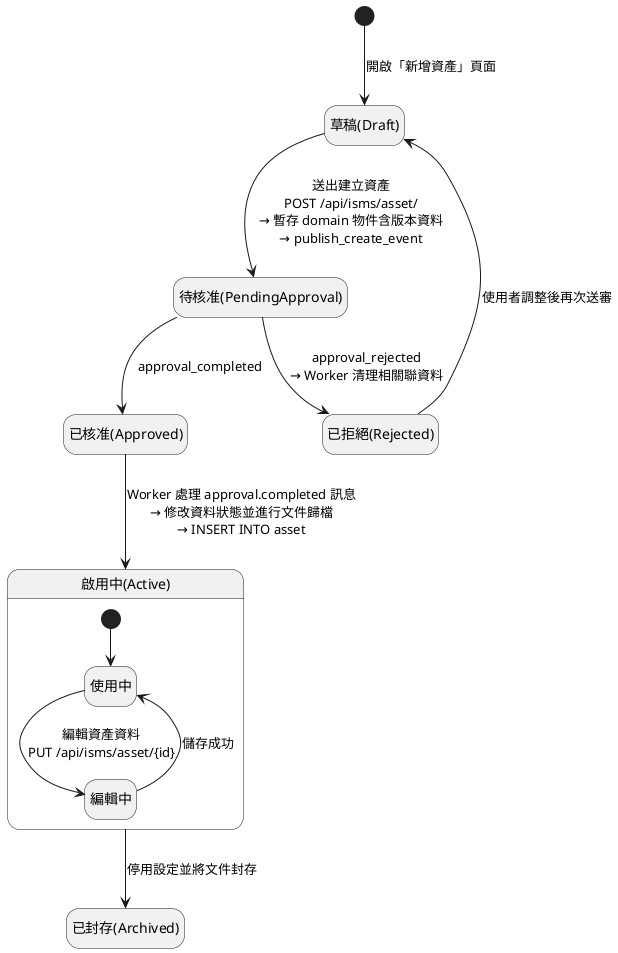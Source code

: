 @startuml

hide empty description

[*] --> Draft : 開啟「新增資產」頁面
state "草稿(Draft)" as Draft <<draft>>

Draft --> PendingApproval : 送出建立資產\nPOST /api/isms/asset/\n→ 暫存 domain 物件含版本資料\n→ publish_create_event
state "待核准(PendingApproval)" as PendingApproval <<approval>>

PendingApproval --> Approved : approval_completed
PendingApproval --> Rejected : approval_rejected\n→ Worker 清理相關聯資料
state "已拒絕(Rejected)" as Rejected <<terminal>>

Rejected --> Draft : 使用者調整後再次送審

state "已核准(Approved)" as Approved <<approval>>
Approved --> Active : Worker 處理 approval.completed 訊息\n→ 修改資料狀態並進行文件歸檔\n→ INSERT INTO asset

state "啟用中(Active)" as Active <<active>> {
  [*] --> InUse
  state InUse as "使用中"

  InUse --> Editing : 編輯資產資料\nPUT /api/isms/asset/{id}
  state Editing as "編輯中"
  Editing --> InUse : 儲存成功
}

Active --> Archived : 停用設定並將文件封存
state "已封存(Archived)" as Archived <<terminal>>
@enduml
